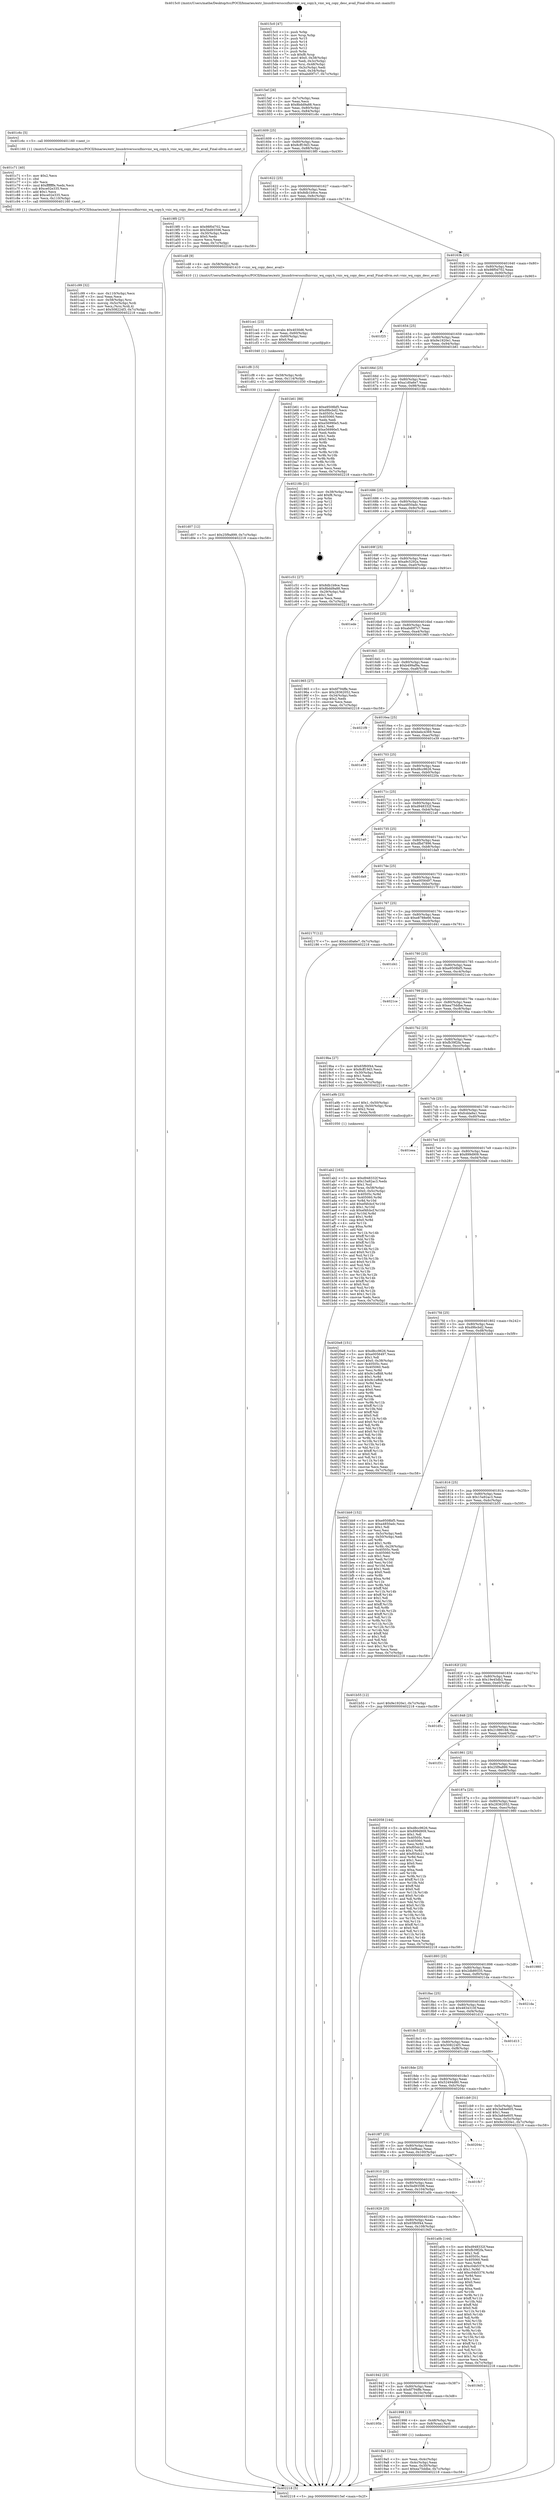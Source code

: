 digraph "0x4015c0" {
  label = "0x4015c0 (/mnt/c/Users/mathe/Desktop/tcc/POCII/binaries/extr_linuxdriversscsifnicvnic_wq_copy.h_vnic_wq_copy_desc_avail_Final-ollvm.out::main(0))"
  labelloc = "t"
  node[shape=record]

  Entry [label="",width=0.3,height=0.3,shape=circle,fillcolor=black,style=filled]
  "0x4015ef" [label="{
     0x4015ef [26]\l
     | [instrs]\l
     &nbsp;&nbsp;0x4015ef \<+3\>: mov -0x7c(%rbp),%eax\l
     &nbsp;&nbsp;0x4015f2 \<+2\>: mov %eax,%ecx\l
     &nbsp;&nbsp;0x4015f4 \<+6\>: sub $0x8bdd9a88,%ecx\l
     &nbsp;&nbsp;0x4015fa \<+3\>: mov %eax,-0x80(%rbp)\l
     &nbsp;&nbsp;0x4015fd \<+6\>: mov %ecx,-0x84(%rbp)\l
     &nbsp;&nbsp;0x401603 \<+6\>: je 0000000000401c6c \<main+0x6ac\>\l
  }"]
  "0x401c6c" [label="{
     0x401c6c [5]\l
     | [instrs]\l
     &nbsp;&nbsp;0x401c6c \<+5\>: call 0000000000401160 \<next_i\>\l
     | [calls]\l
     &nbsp;&nbsp;0x401160 \{1\} (/mnt/c/Users/mathe/Desktop/tcc/POCII/binaries/extr_linuxdriversscsifnicvnic_wq_copy.h_vnic_wq_copy_desc_avail_Final-ollvm.out::next_i)\l
  }"]
  "0x401609" [label="{
     0x401609 [25]\l
     | [instrs]\l
     &nbsp;&nbsp;0x401609 \<+5\>: jmp 000000000040160e \<main+0x4e\>\l
     &nbsp;&nbsp;0x40160e \<+3\>: mov -0x80(%rbp),%eax\l
     &nbsp;&nbsp;0x401611 \<+5\>: sub $0x8cff19d3,%eax\l
     &nbsp;&nbsp;0x401616 \<+6\>: mov %eax,-0x88(%rbp)\l
     &nbsp;&nbsp;0x40161c \<+6\>: je 00000000004019f0 \<main+0x430\>\l
  }"]
  Exit [label="",width=0.3,height=0.3,shape=circle,fillcolor=black,style=filled,peripheries=2]
  "0x4019f0" [label="{
     0x4019f0 [27]\l
     | [instrs]\l
     &nbsp;&nbsp;0x4019f0 \<+5\>: mov $0x98f0d702,%eax\l
     &nbsp;&nbsp;0x4019f5 \<+5\>: mov $0x5bd93596,%ecx\l
     &nbsp;&nbsp;0x4019fa \<+3\>: mov -0x30(%rbp),%edx\l
     &nbsp;&nbsp;0x4019fd \<+3\>: cmp $0x0,%edx\l
     &nbsp;&nbsp;0x401a00 \<+3\>: cmove %ecx,%eax\l
     &nbsp;&nbsp;0x401a03 \<+3\>: mov %eax,-0x7c(%rbp)\l
     &nbsp;&nbsp;0x401a06 \<+5\>: jmp 0000000000402218 \<main+0xc58\>\l
  }"]
  "0x401622" [label="{
     0x401622 [25]\l
     | [instrs]\l
     &nbsp;&nbsp;0x401622 \<+5\>: jmp 0000000000401627 \<main+0x67\>\l
     &nbsp;&nbsp;0x401627 \<+3\>: mov -0x80(%rbp),%eax\l
     &nbsp;&nbsp;0x40162a \<+5\>: sub $0x8db1b9ce,%eax\l
     &nbsp;&nbsp;0x40162f \<+6\>: mov %eax,-0x8c(%rbp)\l
     &nbsp;&nbsp;0x401635 \<+6\>: je 0000000000401cd8 \<main+0x718\>\l
  }"]
  "0x401d07" [label="{
     0x401d07 [12]\l
     | [instrs]\l
     &nbsp;&nbsp;0x401d07 \<+7\>: movl $0x25f9a899,-0x7c(%rbp)\l
     &nbsp;&nbsp;0x401d0e \<+5\>: jmp 0000000000402218 \<main+0xc58\>\l
  }"]
  "0x401cd8" [label="{
     0x401cd8 [9]\l
     | [instrs]\l
     &nbsp;&nbsp;0x401cd8 \<+4\>: mov -0x58(%rbp),%rdi\l
     &nbsp;&nbsp;0x401cdc \<+5\>: call 0000000000401410 \<vnic_wq_copy_desc_avail\>\l
     | [calls]\l
     &nbsp;&nbsp;0x401410 \{1\} (/mnt/c/Users/mathe/Desktop/tcc/POCII/binaries/extr_linuxdriversscsifnicvnic_wq_copy.h_vnic_wq_copy_desc_avail_Final-ollvm.out::vnic_wq_copy_desc_avail)\l
  }"]
  "0x40163b" [label="{
     0x40163b [25]\l
     | [instrs]\l
     &nbsp;&nbsp;0x40163b \<+5\>: jmp 0000000000401640 \<main+0x80\>\l
     &nbsp;&nbsp;0x401640 \<+3\>: mov -0x80(%rbp),%eax\l
     &nbsp;&nbsp;0x401643 \<+5\>: sub $0x98f0d702,%eax\l
     &nbsp;&nbsp;0x401648 \<+6\>: mov %eax,-0x90(%rbp)\l
     &nbsp;&nbsp;0x40164e \<+6\>: je 0000000000401f25 \<main+0x965\>\l
  }"]
  "0x401cf8" [label="{
     0x401cf8 [15]\l
     | [instrs]\l
     &nbsp;&nbsp;0x401cf8 \<+4\>: mov -0x58(%rbp),%rdi\l
     &nbsp;&nbsp;0x401cfc \<+6\>: mov %eax,-0x114(%rbp)\l
     &nbsp;&nbsp;0x401d02 \<+5\>: call 0000000000401030 \<free@plt\>\l
     | [calls]\l
     &nbsp;&nbsp;0x401030 \{1\} (unknown)\l
  }"]
  "0x401f25" [label="{
     0x401f25\l
  }", style=dashed]
  "0x401654" [label="{
     0x401654 [25]\l
     | [instrs]\l
     &nbsp;&nbsp;0x401654 \<+5\>: jmp 0000000000401659 \<main+0x99\>\l
     &nbsp;&nbsp;0x401659 \<+3\>: mov -0x80(%rbp),%eax\l
     &nbsp;&nbsp;0x40165c \<+5\>: sub $0x9e1920e1,%eax\l
     &nbsp;&nbsp;0x401661 \<+6\>: mov %eax,-0x94(%rbp)\l
     &nbsp;&nbsp;0x401667 \<+6\>: je 0000000000401b61 \<main+0x5a1\>\l
  }"]
  "0x401ce1" [label="{
     0x401ce1 [23]\l
     | [instrs]\l
     &nbsp;&nbsp;0x401ce1 \<+10\>: movabs $0x4030d6,%rdi\l
     &nbsp;&nbsp;0x401ceb \<+3\>: mov %eax,-0x60(%rbp)\l
     &nbsp;&nbsp;0x401cee \<+3\>: mov -0x60(%rbp),%esi\l
     &nbsp;&nbsp;0x401cf1 \<+2\>: mov $0x0,%al\l
     &nbsp;&nbsp;0x401cf3 \<+5\>: call 0000000000401040 \<printf@plt\>\l
     | [calls]\l
     &nbsp;&nbsp;0x401040 \{1\} (unknown)\l
  }"]
  "0x401b61" [label="{
     0x401b61 [88]\l
     | [instrs]\l
     &nbsp;&nbsp;0x401b61 \<+5\>: mov $0xe9508bf5,%eax\l
     &nbsp;&nbsp;0x401b66 \<+5\>: mov $0xd9bcbd2,%ecx\l
     &nbsp;&nbsp;0x401b6b \<+7\>: mov 0x40505c,%edx\l
     &nbsp;&nbsp;0x401b72 \<+7\>: mov 0x405060,%esi\l
     &nbsp;&nbsp;0x401b79 \<+2\>: mov %edx,%edi\l
     &nbsp;&nbsp;0x401b7b \<+6\>: sub $0xe56990e5,%edi\l
     &nbsp;&nbsp;0x401b81 \<+3\>: sub $0x1,%edi\l
     &nbsp;&nbsp;0x401b84 \<+6\>: add $0xe56990e5,%edi\l
     &nbsp;&nbsp;0x401b8a \<+3\>: imul %edi,%edx\l
     &nbsp;&nbsp;0x401b8d \<+3\>: and $0x1,%edx\l
     &nbsp;&nbsp;0x401b90 \<+3\>: cmp $0x0,%edx\l
     &nbsp;&nbsp;0x401b93 \<+4\>: sete %r8b\l
     &nbsp;&nbsp;0x401b97 \<+3\>: cmp $0xa,%esi\l
     &nbsp;&nbsp;0x401b9a \<+4\>: setl %r9b\l
     &nbsp;&nbsp;0x401b9e \<+3\>: mov %r8b,%r10b\l
     &nbsp;&nbsp;0x401ba1 \<+3\>: and %r9b,%r10b\l
     &nbsp;&nbsp;0x401ba4 \<+3\>: xor %r9b,%r8b\l
     &nbsp;&nbsp;0x401ba7 \<+3\>: or %r8b,%r10b\l
     &nbsp;&nbsp;0x401baa \<+4\>: test $0x1,%r10b\l
     &nbsp;&nbsp;0x401bae \<+3\>: cmovne %ecx,%eax\l
     &nbsp;&nbsp;0x401bb1 \<+3\>: mov %eax,-0x7c(%rbp)\l
     &nbsp;&nbsp;0x401bb4 \<+5\>: jmp 0000000000402218 \<main+0xc58\>\l
  }"]
  "0x40166d" [label="{
     0x40166d [25]\l
     | [instrs]\l
     &nbsp;&nbsp;0x40166d \<+5\>: jmp 0000000000401672 \<main+0xb2\>\l
     &nbsp;&nbsp;0x401672 \<+3\>: mov -0x80(%rbp),%eax\l
     &nbsp;&nbsp;0x401675 \<+5\>: sub $0xa1d0a6e7,%eax\l
     &nbsp;&nbsp;0x40167a \<+6\>: mov %eax,-0x98(%rbp)\l
     &nbsp;&nbsp;0x401680 \<+6\>: je 000000000040218b \<main+0xbcb\>\l
  }"]
  "0x401c99" [label="{
     0x401c99 [32]\l
     | [instrs]\l
     &nbsp;&nbsp;0x401c99 \<+6\>: mov -0x110(%rbp),%ecx\l
     &nbsp;&nbsp;0x401c9f \<+3\>: imul %eax,%ecx\l
     &nbsp;&nbsp;0x401ca2 \<+4\>: mov -0x58(%rbp),%rsi\l
     &nbsp;&nbsp;0x401ca6 \<+4\>: movslq -0x5c(%rbp),%rdi\l
     &nbsp;&nbsp;0x401caa \<+3\>: mov %ecx,(%rsi,%rdi,4)\l
     &nbsp;&nbsp;0x401cad \<+7\>: movl $0x508224f3,-0x7c(%rbp)\l
     &nbsp;&nbsp;0x401cb4 \<+5\>: jmp 0000000000402218 \<main+0xc58\>\l
  }"]
  "0x40218b" [label="{
     0x40218b [21]\l
     | [instrs]\l
     &nbsp;&nbsp;0x40218b \<+3\>: mov -0x38(%rbp),%eax\l
     &nbsp;&nbsp;0x40218e \<+7\>: add $0xf8,%rsp\l
     &nbsp;&nbsp;0x402195 \<+1\>: pop %rbx\l
     &nbsp;&nbsp;0x402196 \<+2\>: pop %r12\l
     &nbsp;&nbsp;0x402198 \<+2\>: pop %r13\l
     &nbsp;&nbsp;0x40219a \<+2\>: pop %r14\l
     &nbsp;&nbsp;0x40219c \<+2\>: pop %r15\l
     &nbsp;&nbsp;0x40219e \<+1\>: pop %rbp\l
     &nbsp;&nbsp;0x40219f \<+1\>: ret\l
  }"]
  "0x401686" [label="{
     0x401686 [25]\l
     | [instrs]\l
     &nbsp;&nbsp;0x401686 \<+5\>: jmp 000000000040168b \<main+0xcb\>\l
     &nbsp;&nbsp;0x40168b \<+3\>: mov -0x80(%rbp),%eax\l
     &nbsp;&nbsp;0x40168e \<+5\>: sub $0xa4850adc,%eax\l
     &nbsp;&nbsp;0x401693 \<+6\>: mov %eax,-0x9c(%rbp)\l
     &nbsp;&nbsp;0x401699 \<+6\>: je 0000000000401c51 \<main+0x691\>\l
  }"]
  "0x401c71" [label="{
     0x401c71 [40]\l
     | [instrs]\l
     &nbsp;&nbsp;0x401c71 \<+5\>: mov $0x2,%ecx\l
     &nbsp;&nbsp;0x401c76 \<+1\>: cltd\l
     &nbsp;&nbsp;0x401c77 \<+2\>: idiv %ecx\l
     &nbsp;&nbsp;0x401c79 \<+6\>: imul $0xfffffffe,%edx,%ecx\l
     &nbsp;&nbsp;0x401c7f \<+6\>: sub $0xce02e335,%ecx\l
     &nbsp;&nbsp;0x401c85 \<+3\>: add $0x1,%ecx\l
     &nbsp;&nbsp;0x401c88 \<+6\>: add $0xce02e335,%ecx\l
     &nbsp;&nbsp;0x401c8e \<+6\>: mov %ecx,-0x110(%rbp)\l
     &nbsp;&nbsp;0x401c94 \<+5\>: call 0000000000401160 \<next_i\>\l
     | [calls]\l
     &nbsp;&nbsp;0x401160 \{1\} (/mnt/c/Users/mathe/Desktop/tcc/POCII/binaries/extr_linuxdriversscsifnicvnic_wq_copy.h_vnic_wq_copy_desc_avail_Final-ollvm.out::next_i)\l
  }"]
  "0x401c51" [label="{
     0x401c51 [27]\l
     | [instrs]\l
     &nbsp;&nbsp;0x401c51 \<+5\>: mov $0x8db1b9ce,%eax\l
     &nbsp;&nbsp;0x401c56 \<+5\>: mov $0x8bdd9a88,%ecx\l
     &nbsp;&nbsp;0x401c5b \<+3\>: mov -0x29(%rbp),%dl\l
     &nbsp;&nbsp;0x401c5e \<+3\>: test $0x1,%dl\l
     &nbsp;&nbsp;0x401c61 \<+3\>: cmovne %ecx,%eax\l
     &nbsp;&nbsp;0x401c64 \<+3\>: mov %eax,-0x7c(%rbp)\l
     &nbsp;&nbsp;0x401c67 \<+5\>: jmp 0000000000402218 \<main+0xc58\>\l
  }"]
  "0x40169f" [label="{
     0x40169f [25]\l
     | [instrs]\l
     &nbsp;&nbsp;0x40169f \<+5\>: jmp 00000000004016a4 \<main+0xe4\>\l
     &nbsp;&nbsp;0x4016a4 \<+3\>: mov -0x80(%rbp),%eax\l
     &nbsp;&nbsp;0x4016a7 \<+5\>: sub $0xa9c5292a,%eax\l
     &nbsp;&nbsp;0x4016ac \<+6\>: mov %eax,-0xa0(%rbp)\l
     &nbsp;&nbsp;0x4016b2 \<+6\>: je 0000000000401ede \<main+0x91e\>\l
  }"]
  "0x401ab2" [label="{
     0x401ab2 [163]\l
     | [instrs]\l
     &nbsp;&nbsp;0x401ab2 \<+5\>: mov $0xd948332f,%ecx\l
     &nbsp;&nbsp;0x401ab7 \<+5\>: mov $0x15a92ac3,%edx\l
     &nbsp;&nbsp;0x401abc \<+3\>: mov $0x1,%sil\l
     &nbsp;&nbsp;0x401abf \<+4\>: mov %rax,-0x58(%rbp)\l
     &nbsp;&nbsp;0x401ac3 \<+7\>: movl $0x0,-0x5c(%rbp)\l
     &nbsp;&nbsp;0x401aca \<+8\>: mov 0x40505c,%r8d\l
     &nbsp;&nbsp;0x401ad2 \<+8\>: mov 0x405060,%r9d\l
     &nbsp;&nbsp;0x401ada \<+3\>: mov %r8d,%r10d\l
     &nbsp;&nbsp;0x401add \<+7\>: add $0xef4fcbcf,%r10d\l
     &nbsp;&nbsp;0x401ae4 \<+4\>: sub $0x1,%r10d\l
     &nbsp;&nbsp;0x401ae8 \<+7\>: sub $0xef4fcbcf,%r10d\l
     &nbsp;&nbsp;0x401aef \<+4\>: imul %r10d,%r8d\l
     &nbsp;&nbsp;0x401af3 \<+4\>: and $0x1,%r8d\l
     &nbsp;&nbsp;0x401af7 \<+4\>: cmp $0x0,%r8d\l
     &nbsp;&nbsp;0x401afb \<+4\>: sete %r11b\l
     &nbsp;&nbsp;0x401aff \<+4\>: cmp $0xa,%r9d\l
     &nbsp;&nbsp;0x401b03 \<+3\>: setl %bl\l
     &nbsp;&nbsp;0x401b06 \<+3\>: mov %r11b,%r14b\l
     &nbsp;&nbsp;0x401b09 \<+4\>: xor $0xff,%r14b\l
     &nbsp;&nbsp;0x401b0d \<+3\>: mov %bl,%r15b\l
     &nbsp;&nbsp;0x401b10 \<+4\>: xor $0xff,%r15b\l
     &nbsp;&nbsp;0x401b14 \<+4\>: xor $0x0,%sil\l
     &nbsp;&nbsp;0x401b18 \<+3\>: mov %r14b,%r12b\l
     &nbsp;&nbsp;0x401b1b \<+4\>: and $0x0,%r12b\l
     &nbsp;&nbsp;0x401b1f \<+3\>: and %sil,%r11b\l
     &nbsp;&nbsp;0x401b22 \<+3\>: mov %r15b,%r13b\l
     &nbsp;&nbsp;0x401b25 \<+4\>: and $0x0,%r13b\l
     &nbsp;&nbsp;0x401b29 \<+3\>: and %sil,%bl\l
     &nbsp;&nbsp;0x401b2c \<+3\>: or %r11b,%r12b\l
     &nbsp;&nbsp;0x401b2f \<+3\>: or %bl,%r13b\l
     &nbsp;&nbsp;0x401b32 \<+3\>: xor %r13b,%r12b\l
     &nbsp;&nbsp;0x401b35 \<+3\>: or %r15b,%r14b\l
     &nbsp;&nbsp;0x401b38 \<+4\>: xor $0xff,%r14b\l
     &nbsp;&nbsp;0x401b3c \<+4\>: or $0x0,%sil\l
     &nbsp;&nbsp;0x401b40 \<+3\>: and %sil,%r14b\l
     &nbsp;&nbsp;0x401b43 \<+3\>: or %r14b,%r12b\l
     &nbsp;&nbsp;0x401b46 \<+4\>: test $0x1,%r12b\l
     &nbsp;&nbsp;0x401b4a \<+3\>: cmovne %edx,%ecx\l
     &nbsp;&nbsp;0x401b4d \<+3\>: mov %ecx,-0x7c(%rbp)\l
     &nbsp;&nbsp;0x401b50 \<+5\>: jmp 0000000000402218 \<main+0xc58\>\l
  }"]
  "0x401ede" [label="{
     0x401ede\l
  }", style=dashed]
  "0x4016b8" [label="{
     0x4016b8 [25]\l
     | [instrs]\l
     &nbsp;&nbsp;0x4016b8 \<+5\>: jmp 00000000004016bd \<main+0xfd\>\l
     &nbsp;&nbsp;0x4016bd \<+3\>: mov -0x80(%rbp),%eax\l
     &nbsp;&nbsp;0x4016c0 \<+5\>: sub $0xabd0f7c7,%eax\l
     &nbsp;&nbsp;0x4016c5 \<+6\>: mov %eax,-0xa4(%rbp)\l
     &nbsp;&nbsp;0x4016cb \<+6\>: je 0000000000401965 \<main+0x3a5\>\l
  }"]
  "0x4019a5" [label="{
     0x4019a5 [21]\l
     | [instrs]\l
     &nbsp;&nbsp;0x4019a5 \<+3\>: mov %eax,-0x4c(%rbp)\l
     &nbsp;&nbsp;0x4019a8 \<+3\>: mov -0x4c(%rbp),%eax\l
     &nbsp;&nbsp;0x4019ab \<+3\>: mov %eax,-0x30(%rbp)\l
     &nbsp;&nbsp;0x4019ae \<+7\>: movl $0xea75ddbe,-0x7c(%rbp)\l
     &nbsp;&nbsp;0x4019b5 \<+5\>: jmp 0000000000402218 \<main+0xc58\>\l
  }"]
  "0x401965" [label="{
     0x401965 [27]\l
     | [instrs]\l
     &nbsp;&nbsp;0x401965 \<+5\>: mov $0x6f794ffe,%eax\l
     &nbsp;&nbsp;0x40196a \<+5\>: mov $0x28362052,%ecx\l
     &nbsp;&nbsp;0x40196f \<+3\>: mov -0x34(%rbp),%edx\l
     &nbsp;&nbsp;0x401972 \<+3\>: cmp $0x2,%edx\l
     &nbsp;&nbsp;0x401975 \<+3\>: cmovne %ecx,%eax\l
     &nbsp;&nbsp;0x401978 \<+3\>: mov %eax,-0x7c(%rbp)\l
     &nbsp;&nbsp;0x40197b \<+5\>: jmp 0000000000402218 \<main+0xc58\>\l
  }"]
  "0x4016d1" [label="{
     0x4016d1 [25]\l
     | [instrs]\l
     &nbsp;&nbsp;0x4016d1 \<+5\>: jmp 00000000004016d6 \<main+0x116\>\l
     &nbsp;&nbsp;0x4016d6 \<+3\>: mov -0x80(%rbp),%eax\l
     &nbsp;&nbsp;0x4016d9 \<+5\>: sub $0xb499af9a,%eax\l
     &nbsp;&nbsp;0x4016de \<+6\>: mov %eax,-0xa8(%rbp)\l
     &nbsp;&nbsp;0x4016e4 \<+6\>: je 00000000004021f9 \<main+0xc39\>\l
  }"]
  "0x402218" [label="{
     0x402218 [5]\l
     | [instrs]\l
     &nbsp;&nbsp;0x402218 \<+5\>: jmp 00000000004015ef \<main+0x2f\>\l
  }"]
  "0x4015c0" [label="{
     0x4015c0 [47]\l
     | [instrs]\l
     &nbsp;&nbsp;0x4015c0 \<+1\>: push %rbp\l
     &nbsp;&nbsp;0x4015c1 \<+3\>: mov %rsp,%rbp\l
     &nbsp;&nbsp;0x4015c4 \<+2\>: push %r15\l
     &nbsp;&nbsp;0x4015c6 \<+2\>: push %r14\l
     &nbsp;&nbsp;0x4015c8 \<+2\>: push %r13\l
     &nbsp;&nbsp;0x4015ca \<+2\>: push %r12\l
     &nbsp;&nbsp;0x4015cc \<+1\>: push %rbx\l
     &nbsp;&nbsp;0x4015cd \<+7\>: sub $0xf8,%rsp\l
     &nbsp;&nbsp;0x4015d4 \<+7\>: movl $0x0,-0x38(%rbp)\l
     &nbsp;&nbsp;0x4015db \<+3\>: mov %edi,-0x3c(%rbp)\l
     &nbsp;&nbsp;0x4015de \<+4\>: mov %rsi,-0x48(%rbp)\l
     &nbsp;&nbsp;0x4015e2 \<+3\>: mov -0x3c(%rbp),%edi\l
     &nbsp;&nbsp;0x4015e5 \<+3\>: mov %edi,-0x34(%rbp)\l
     &nbsp;&nbsp;0x4015e8 \<+7\>: movl $0xabd0f7c7,-0x7c(%rbp)\l
  }"]
  "0x40195b" [label="{
     0x40195b\l
  }", style=dashed]
  "0x4021f9" [label="{
     0x4021f9\l
  }", style=dashed]
  "0x4016ea" [label="{
     0x4016ea [25]\l
     | [instrs]\l
     &nbsp;&nbsp;0x4016ea \<+5\>: jmp 00000000004016ef \<main+0x12f\>\l
     &nbsp;&nbsp;0x4016ef \<+3\>: mov -0x80(%rbp),%eax\l
     &nbsp;&nbsp;0x4016f2 \<+5\>: sub $0xbebc4369,%eax\l
     &nbsp;&nbsp;0x4016f7 \<+6\>: mov %eax,-0xac(%rbp)\l
     &nbsp;&nbsp;0x4016fd \<+6\>: je 0000000000401e39 \<main+0x879\>\l
  }"]
  "0x401998" [label="{
     0x401998 [13]\l
     | [instrs]\l
     &nbsp;&nbsp;0x401998 \<+4\>: mov -0x48(%rbp),%rax\l
     &nbsp;&nbsp;0x40199c \<+4\>: mov 0x8(%rax),%rdi\l
     &nbsp;&nbsp;0x4019a0 \<+5\>: call 0000000000401060 \<atoi@plt\>\l
     | [calls]\l
     &nbsp;&nbsp;0x401060 \{1\} (unknown)\l
  }"]
  "0x401e39" [label="{
     0x401e39\l
  }", style=dashed]
  "0x401703" [label="{
     0x401703 [25]\l
     | [instrs]\l
     &nbsp;&nbsp;0x401703 \<+5\>: jmp 0000000000401708 \<main+0x148\>\l
     &nbsp;&nbsp;0x401708 \<+3\>: mov -0x80(%rbp),%eax\l
     &nbsp;&nbsp;0x40170b \<+5\>: sub $0xd8cc9626,%eax\l
     &nbsp;&nbsp;0x401710 \<+6\>: mov %eax,-0xb0(%rbp)\l
     &nbsp;&nbsp;0x401716 \<+6\>: je 000000000040220a \<main+0xc4a\>\l
  }"]
  "0x401942" [label="{
     0x401942 [25]\l
     | [instrs]\l
     &nbsp;&nbsp;0x401942 \<+5\>: jmp 0000000000401947 \<main+0x387\>\l
     &nbsp;&nbsp;0x401947 \<+3\>: mov -0x80(%rbp),%eax\l
     &nbsp;&nbsp;0x40194a \<+5\>: sub $0x6f794ffe,%eax\l
     &nbsp;&nbsp;0x40194f \<+6\>: mov %eax,-0x10c(%rbp)\l
     &nbsp;&nbsp;0x401955 \<+6\>: je 0000000000401998 \<main+0x3d8\>\l
  }"]
  "0x40220a" [label="{
     0x40220a\l
  }", style=dashed]
  "0x40171c" [label="{
     0x40171c [25]\l
     | [instrs]\l
     &nbsp;&nbsp;0x40171c \<+5\>: jmp 0000000000401721 \<main+0x161\>\l
     &nbsp;&nbsp;0x401721 \<+3\>: mov -0x80(%rbp),%eax\l
     &nbsp;&nbsp;0x401724 \<+5\>: sub $0xd948332f,%eax\l
     &nbsp;&nbsp;0x401729 \<+6\>: mov %eax,-0xb4(%rbp)\l
     &nbsp;&nbsp;0x40172f \<+6\>: je 00000000004021a0 \<main+0xbe0\>\l
  }"]
  "0x4019d5" [label="{
     0x4019d5\l
  }", style=dashed]
  "0x4021a0" [label="{
     0x4021a0\l
  }", style=dashed]
  "0x401735" [label="{
     0x401735 [25]\l
     | [instrs]\l
     &nbsp;&nbsp;0x401735 \<+5\>: jmp 000000000040173a \<main+0x17a\>\l
     &nbsp;&nbsp;0x40173a \<+3\>: mov -0x80(%rbp),%eax\l
     &nbsp;&nbsp;0x40173d \<+5\>: sub $0xdfbd7896,%eax\l
     &nbsp;&nbsp;0x401742 \<+6\>: mov %eax,-0xb8(%rbp)\l
     &nbsp;&nbsp;0x401748 \<+6\>: je 0000000000401da9 \<main+0x7e9\>\l
  }"]
  "0x401929" [label="{
     0x401929 [25]\l
     | [instrs]\l
     &nbsp;&nbsp;0x401929 \<+5\>: jmp 000000000040192e \<main+0x36e\>\l
     &nbsp;&nbsp;0x40192e \<+3\>: mov -0x80(%rbp),%eax\l
     &nbsp;&nbsp;0x401931 \<+5\>: sub $0x65f60f44,%eax\l
     &nbsp;&nbsp;0x401936 \<+6\>: mov %eax,-0x108(%rbp)\l
     &nbsp;&nbsp;0x40193c \<+6\>: je 00000000004019d5 \<main+0x415\>\l
  }"]
  "0x401da9" [label="{
     0x401da9\l
  }", style=dashed]
  "0x40174e" [label="{
     0x40174e [25]\l
     | [instrs]\l
     &nbsp;&nbsp;0x40174e \<+5\>: jmp 0000000000401753 \<main+0x193\>\l
     &nbsp;&nbsp;0x401753 \<+3\>: mov -0x80(%rbp),%eax\l
     &nbsp;&nbsp;0x401756 \<+5\>: sub $0xe0056497,%eax\l
     &nbsp;&nbsp;0x40175b \<+6\>: mov %eax,-0xbc(%rbp)\l
     &nbsp;&nbsp;0x401761 \<+6\>: je 000000000040217f \<main+0xbbf\>\l
  }"]
  "0x401a0b" [label="{
     0x401a0b [144]\l
     | [instrs]\l
     &nbsp;&nbsp;0x401a0b \<+5\>: mov $0xd948332f,%eax\l
     &nbsp;&nbsp;0x401a10 \<+5\>: mov $0xfb39f2fa,%ecx\l
     &nbsp;&nbsp;0x401a15 \<+2\>: mov $0x1,%dl\l
     &nbsp;&nbsp;0x401a17 \<+7\>: mov 0x40505c,%esi\l
     &nbsp;&nbsp;0x401a1e \<+7\>: mov 0x405060,%edi\l
     &nbsp;&nbsp;0x401a25 \<+3\>: mov %esi,%r8d\l
     &nbsp;&nbsp;0x401a28 \<+7\>: sub $0xc04b5376,%r8d\l
     &nbsp;&nbsp;0x401a2f \<+4\>: sub $0x1,%r8d\l
     &nbsp;&nbsp;0x401a33 \<+7\>: add $0xc04b5376,%r8d\l
     &nbsp;&nbsp;0x401a3a \<+4\>: imul %r8d,%esi\l
     &nbsp;&nbsp;0x401a3e \<+3\>: and $0x1,%esi\l
     &nbsp;&nbsp;0x401a41 \<+3\>: cmp $0x0,%esi\l
     &nbsp;&nbsp;0x401a44 \<+4\>: sete %r9b\l
     &nbsp;&nbsp;0x401a48 \<+3\>: cmp $0xa,%edi\l
     &nbsp;&nbsp;0x401a4b \<+4\>: setl %r10b\l
     &nbsp;&nbsp;0x401a4f \<+3\>: mov %r9b,%r11b\l
     &nbsp;&nbsp;0x401a52 \<+4\>: xor $0xff,%r11b\l
     &nbsp;&nbsp;0x401a56 \<+3\>: mov %r10b,%bl\l
     &nbsp;&nbsp;0x401a59 \<+3\>: xor $0xff,%bl\l
     &nbsp;&nbsp;0x401a5c \<+3\>: xor $0x0,%dl\l
     &nbsp;&nbsp;0x401a5f \<+3\>: mov %r11b,%r14b\l
     &nbsp;&nbsp;0x401a62 \<+4\>: and $0x0,%r14b\l
     &nbsp;&nbsp;0x401a66 \<+3\>: and %dl,%r9b\l
     &nbsp;&nbsp;0x401a69 \<+3\>: mov %bl,%r15b\l
     &nbsp;&nbsp;0x401a6c \<+4\>: and $0x0,%r15b\l
     &nbsp;&nbsp;0x401a70 \<+3\>: and %dl,%r10b\l
     &nbsp;&nbsp;0x401a73 \<+3\>: or %r9b,%r14b\l
     &nbsp;&nbsp;0x401a76 \<+3\>: or %r10b,%r15b\l
     &nbsp;&nbsp;0x401a79 \<+3\>: xor %r15b,%r14b\l
     &nbsp;&nbsp;0x401a7c \<+3\>: or %bl,%r11b\l
     &nbsp;&nbsp;0x401a7f \<+4\>: xor $0xff,%r11b\l
     &nbsp;&nbsp;0x401a83 \<+3\>: or $0x0,%dl\l
     &nbsp;&nbsp;0x401a86 \<+3\>: and %dl,%r11b\l
     &nbsp;&nbsp;0x401a89 \<+3\>: or %r11b,%r14b\l
     &nbsp;&nbsp;0x401a8c \<+4\>: test $0x1,%r14b\l
     &nbsp;&nbsp;0x401a90 \<+3\>: cmovne %ecx,%eax\l
     &nbsp;&nbsp;0x401a93 \<+3\>: mov %eax,-0x7c(%rbp)\l
     &nbsp;&nbsp;0x401a96 \<+5\>: jmp 0000000000402218 \<main+0xc58\>\l
  }"]
  "0x40217f" [label="{
     0x40217f [12]\l
     | [instrs]\l
     &nbsp;&nbsp;0x40217f \<+7\>: movl $0xa1d0a6e7,-0x7c(%rbp)\l
     &nbsp;&nbsp;0x402186 \<+5\>: jmp 0000000000402218 \<main+0xc58\>\l
  }"]
  "0x401767" [label="{
     0x401767 [25]\l
     | [instrs]\l
     &nbsp;&nbsp;0x401767 \<+5\>: jmp 000000000040176c \<main+0x1ac\>\l
     &nbsp;&nbsp;0x40176c \<+3\>: mov -0x80(%rbp),%eax\l
     &nbsp;&nbsp;0x40176f \<+5\>: sub $0xe8788e66,%eax\l
     &nbsp;&nbsp;0x401774 \<+6\>: mov %eax,-0xc0(%rbp)\l
     &nbsp;&nbsp;0x40177a \<+6\>: je 0000000000401d41 \<main+0x781\>\l
  }"]
  "0x401910" [label="{
     0x401910 [25]\l
     | [instrs]\l
     &nbsp;&nbsp;0x401910 \<+5\>: jmp 0000000000401915 \<main+0x355\>\l
     &nbsp;&nbsp;0x401915 \<+3\>: mov -0x80(%rbp),%eax\l
     &nbsp;&nbsp;0x401918 \<+5\>: sub $0x5bd93596,%eax\l
     &nbsp;&nbsp;0x40191d \<+6\>: mov %eax,-0x104(%rbp)\l
     &nbsp;&nbsp;0x401923 \<+6\>: je 0000000000401a0b \<main+0x44b\>\l
  }"]
  "0x401d41" [label="{
     0x401d41\l
  }", style=dashed]
  "0x401780" [label="{
     0x401780 [25]\l
     | [instrs]\l
     &nbsp;&nbsp;0x401780 \<+5\>: jmp 0000000000401785 \<main+0x1c5\>\l
     &nbsp;&nbsp;0x401785 \<+3\>: mov -0x80(%rbp),%eax\l
     &nbsp;&nbsp;0x401788 \<+5\>: sub $0xe9508bf5,%eax\l
     &nbsp;&nbsp;0x40178d \<+6\>: mov %eax,-0xc4(%rbp)\l
     &nbsp;&nbsp;0x401793 \<+6\>: je 00000000004021ce \<main+0xc0e\>\l
  }"]
  "0x401fb7" [label="{
     0x401fb7\l
  }", style=dashed]
  "0x4021ce" [label="{
     0x4021ce\l
  }", style=dashed]
  "0x401799" [label="{
     0x401799 [25]\l
     | [instrs]\l
     &nbsp;&nbsp;0x401799 \<+5\>: jmp 000000000040179e \<main+0x1de\>\l
     &nbsp;&nbsp;0x40179e \<+3\>: mov -0x80(%rbp),%eax\l
     &nbsp;&nbsp;0x4017a1 \<+5\>: sub $0xea75ddbe,%eax\l
     &nbsp;&nbsp;0x4017a6 \<+6\>: mov %eax,-0xc8(%rbp)\l
     &nbsp;&nbsp;0x4017ac \<+6\>: je 00000000004019ba \<main+0x3fa\>\l
  }"]
  "0x4018f7" [label="{
     0x4018f7 [25]\l
     | [instrs]\l
     &nbsp;&nbsp;0x4018f7 \<+5\>: jmp 00000000004018fc \<main+0x33c\>\l
     &nbsp;&nbsp;0x4018fc \<+3\>: mov -0x80(%rbp),%eax\l
     &nbsp;&nbsp;0x4018ff \<+5\>: sub $0x53ef8aac,%eax\l
     &nbsp;&nbsp;0x401904 \<+6\>: mov %eax,-0x100(%rbp)\l
     &nbsp;&nbsp;0x40190a \<+6\>: je 0000000000401fb7 \<main+0x9f7\>\l
  }"]
  "0x4019ba" [label="{
     0x4019ba [27]\l
     | [instrs]\l
     &nbsp;&nbsp;0x4019ba \<+5\>: mov $0x65f60f44,%eax\l
     &nbsp;&nbsp;0x4019bf \<+5\>: mov $0x8cff19d3,%ecx\l
     &nbsp;&nbsp;0x4019c4 \<+3\>: mov -0x30(%rbp),%edx\l
     &nbsp;&nbsp;0x4019c7 \<+3\>: cmp $0x1,%edx\l
     &nbsp;&nbsp;0x4019ca \<+3\>: cmovl %ecx,%eax\l
     &nbsp;&nbsp;0x4019cd \<+3\>: mov %eax,-0x7c(%rbp)\l
     &nbsp;&nbsp;0x4019d0 \<+5\>: jmp 0000000000402218 \<main+0xc58\>\l
  }"]
  "0x4017b2" [label="{
     0x4017b2 [25]\l
     | [instrs]\l
     &nbsp;&nbsp;0x4017b2 \<+5\>: jmp 00000000004017b7 \<main+0x1f7\>\l
     &nbsp;&nbsp;0x4017b7 \<+3\>: mov -0x80(%rbp),%eax\l
     &nbsp;&nbsp;0x4017ba \<+5\>: sub $0xfb39f2fa,%eax\l
     &nbsp;&nbsp;0x4017bf \<+6\>: mov %eax,-0xcc(%rbp)\l
     &nbsp;&nbsp;0x4017c5 \<+6\>: je 0000000000401a9b \<main+0x4db\>\l
  }"]
  "0x40204c" [label="{
     0x40204c\l
  }", style=dashed]
  "0x401a9b" [label="{
     0x401a9b [23]\l
     | [instrs]\l
     &nbsp;&nbsp;0x401a9b \<+7\>: movl $0x1,-0x50(%rbp)\l
     &nbsp;&nbsp;0x401aa2 \<+4\>: movslq -0x50(%rbp),%rax\l
     &nbsp;&nbsp;0x401aa6 \<+4\>: shl $0x2,%rax\l
     &nbsp;&nbsp;0x401aaa \<+3\>: mov %rax,%rdi\l
     &nbsp;&nbsp;0x401aad \<+5\>: call 0000000000401050 \<malloc@plt\>\l
     | [calls]\l
     &nbsp;&nbsp;0x401050 \{1\} (unknown)\l
  }"]
  "0x4017cb" [label="{
     0x4017cb [25]\l
     | [instrs]\l
     &nbsp;&nbsp;0x4017cb \<+5\>: jmp 00000000004017d0 \<main+0x210\>\l
     &nbsp;&nbsp;0x4017d0 \<+3\>: mov -0x80(%rbp),%eax\l
     &nbsp;&nbsp;0x4017d3 \<+5\>: sub $0xfcdda9a1,%eax\l
     &nbsp;&nbsp;0x4017d8 \<+6\>: mov %eax,-0xd0(%rbp)\l
     &nbsp;&nbsp;0x4017de \<+6\>: je 0000000000401eea \<main+0x92a\>\l
  }"]
  "0x4018de" [label="{
     0x4018de [25]\l
     | [instrs]\l
     &nbsp;&nbsp;0x4018de \<+5\>: jmp 00000000004018e3 \<main+0x323\>\l
     &nbsp;&nbsp;0x4018e3 \<+3\>: mov -0x80(%rbp),%eax\l
     &nbsp;&nbsp;0x4018e6 \<+5\>: sub $0x52494d80,%eax\l
     &nbsp;&nbsp;0x4018eb \<+6\>: mov %eax,-0xfc(%rbp)\l
     &nbsp;&nbsp;0x4018f1 \<+6\>: je 000000000040204c \<main+0xa8c\>\l
  }"]
  "0x401eea" [label="{
     0x401eea\l
  }", style=dashed]
  "0x4017e4" [label="{
     0x4017e4 [25]\l
     | [instrs]\l
     &nbsp;&nbsp;0x4017e4 \<+5\>: jmp 00000000004017e9 \<main+0x229\>\l
     &nbsp;&nbsp;0x4017e9 \<+3\>: mov -0x80(%rbp),%eax\l
     &nbsp;&nbsp;0x4017ec \<+5\>: sub $0x899d909,%eax\l
     &nbsp;&nbsp;0x4017f1 \<+6\>: mov %eax,-0xd4(%rbp)\l
     &nbsp;&nbsp;0x4017f7 \<+6\>: je 00000000004020e8 \<main+0xb28\>\l
  }"]
  "0x401cb9" [label="{
     0x401cb9 [31]\l
     | [instrs]\l
     &nbsp;&nbsp;0x401cb9 \<+3\>: mov -0x5c(%rbp),%eax\l
     &nbsp;&nbsp;0x401cbc \<+5\>: add $0x3a84e605,%eax\l
     &nbsp;&nbsp;0x401cc1 \<+3\>: add $0x1,%eax\l
     &nbsp;&nbsp;0x401cc4 \<+5\>: sub $0x3a84e605,%eax\l
     &nbsp;&nbsp;0x401cc9 \<+3\>: mov %eax,-0x5c(%rbp)\l
     &nbsp;&nbsp;0x401ccc \<+7\>: movl $0x9e1920e1,-0x7c(%rbp)\l
     &nbsp;&nbsp;0x401cd3 \<+5\>: jmp 0000000000402218 \<main+0xc58\>\l
  }"]
  "0x4020e8" [label="{
     0x4020e8 [151]\l
     | [instrs]\l
     &nbsp;&nbsp;0x4020e8 \<+5\>: mov $0xd8cc9626,%eax\l
     &nbsp;&nbsp;0x4020ed \<+5\>: mov $0xe0056497,%ecx\l
     &nbsp;&nbsp;0x4020f2 \<+2\>: mov $0x1,%dl\l
     &nbsp;&nbsp;0x4020f4 \<+7\>: movl $0x0,-0x38(%rbp)\l
     &nbsp;&nbsp;0x4020fb \<+7\>: mov 0x40505c,%esi\l
     &nbsp;&nbsp;0x402102 \<+7\>: mov 0x405060,%edi\l
     &nbsp;&nbsp;0x402109 \<+3\>: mov %esi,%r8d\l
     &nbsp;&nbsp;0x40210c \<+7\>: add $0x9c1effd8,%r8d\l
     &nbsp;&nbsp;0x402113 \<+4\>: sub $0x1,%r8d\l
     &nbsp;&nbsp;0x402117 \<+7\>: sub $0x9c1effd8,%r8d\l
     &nbsp;&nbsp;0x40211e \<+4\>: imul %r8d,%esi\l
     &nbsp;&nbsp;0x402122 \<+3\>: and $0x1,%esi\l
     &nbsp;&nbsp;0x402125 \<+3\>: cmp $0x0,%esi\l
     &nbsp;&nbsp;0x402128 \<+4\>: sete %r9b\l
     &nbsp;&nbsp;0x40212c \<+3\>: cmp $0xa,%edi\l
     &nbsp;&nbsp;0x40212f \<+4\>: setl %r10b\l
     &nbsp;&nbsp;0x402133 \<+3\>: mov %r9b,%r11b\l
     &nbsp;&nbsp;0x402136 \<+4\>: xor $0xff,%r11b\l
     &nbsp;&nbsp;0x40213a \<+3\>: mov %r10b,%bl\l
     &nbsp;&nbsp;0x40213d \<+3\>: xor $0xff,%bl\l
     &nbsp;&nbsp;0x402140 \<+3\>: xor $0x0,%dl\l
     &nbsp;&nbsp;0x402143 \<+3\>: mov %r11b,%r14b\l
     &nbsp;&nbsp;0x402146 \<+4\>: and $0x0,%r14b\l
     &nbsp;&nbsp;0x40214a \<+3\>: and %dl,%r9b\l
     &nbsp;&nbsp;0x40214d \<+3\>: mov %bl,%r15b\l
     &nbsp;&nbsp;0x402150 \<+4\>: and $0x0,%r15b\l
     &nbsp;&nbsp;0x402154 \<+3\>: and %dl,%r10b\l
     &nbsp;&nbsp;0x402157 \<+3\>: or %r9b,%r14b\l
     &nbsp;&nbsp;0x40215a \<+3\>: or %r10b,%r15b\l
     &nbsp;&nbsp;0x40215d \<+3\>: xor %r15b,%r14b\l
     &nbsp;&nbsp;0x402160 \<+3\>: or %bl,%r11b\l
     &nbsp;&nbsp;0x402163 \<+4\>: xor $0xff,%r11b\l
     &nbsp;&nbsp;0x402167 \<+3\>: or $0x0,%dl\l
     &nbsp;&nbsp;0x40216a \<+3\>: and %dl,%r11b\l
     &nbsp;&nbsp;0x40216d \<+3\>: or %r11b,%r14b\l
     &nbsp;&nbsp;0x402170 \<+4\>: test $0x1,%r14b\l
     &nbsp;&nbsp;0x402174 \<+3\>: cmovne %ecx,%eax\l
     &nbsp;&nbsp;0x402177 \<+3\>: mov %eax,-0x7c(%rbp)\l
     &nbsp;&nbsp;0x40217a \<+5\>: jmp 0000000000402218 \<main+0xc58\>\l
  }"]
  "0x4017fd" [label="{
     0x4017fd [25]\l
     | [instrs]\l
     &nbsp;&nbsp;0x4017fd \<+5\>: jmp 0000000000401802 \<main+0x242\>\l
     &nbsp;&nbsp;0x401802 \<+3\>: mov -0x80(%rbp),%eax\l
     &nbsp;&nbsp;0x401805 \<+5\>: sub $0xd9bcbd2,%eax\l
     &nbsp;&nbsp;0x40180a \<+6\>: mov %eax,-0xd8(%rbp)\l
     &nbsp;&nbsp;0x401810 \<+6\>: je 0000000000401bb9 \<main+0x5f9\>\l
  }"]
  "0x4018c5" [label="{
     0x4018c5 [25]\l
     | [instrs]\l
     &nbsp;&nbsp;0x4018c5 \<+5\>: jmp 00000000004018ca \<main+0x30a\>\l
     &nbsp;&nbsp;0x4018ca \<+3\>: mov -0x80(%rbp),%eax\l
     &nbsp;&nbsp;0x4018cd \<+5\>: sub $0x508224f3,%eax\l
     &nbsp;&nbsp;0x4018d2 \<+6\>: mov %eax,-0xf8(%rbp)\l
     &nbsp;&nbsp;0x4018d8 \<+6\>: je 0000000000401cb9 \<main+0x6f9\>\l
  }"]
  "0x401bb9" [label="{
     0x401bb9 [152]\l
     | [instrs]\l
     &nbsp;&nbsp;0x401bb9 \<+5\>: mov $0xe9508bf5,%eax\l
     &nbsp;&nbsp;0x401bbe \<+5\>: mov $0xa4850adc,%ecx\l
     &nbsp;&nbsp;0x401bc3 \<+2\>: mov $0x1,%dl\l
     &nbsp;&nbsp;0x401bc5 \<+2\>: xor %esi,%esi\l
     &nbsp;&nbsp;0x401bc7 \<+3\>: mov -0x5c(%rbp),%edi\l
     &nbsp;&nbsp;0x401bca \<+3\>: cmp -0x50(%rbp),%edi\l
     &nbsp;&nbsp;0x401bcd \<+4\>: setl %r8b\l
     &nbsp;&nbsp;0x401bd1 \<+4\>: and $0x1,%r8b\l
     &nbsp;&nbsp;0x401bd5 \<+4\>: mov %r8b,-0x29(%rbp)\l
     &nbsp;&nbsp;0x401bd9 \<+7\>: mov 0x40505c,%edi\l
     &nbsp;&nbsp;0x401be0 \<+8\>: mov 0x405060,%r9d\l
     &nbsp;&nbsp;0x401be8 \<+3\>: sub $0x1,%esi\l
     &nbsp;&nbsp;0x401beb \<+3\>: mov %edi,%r10d\l
     &nbsp;&nbsp;0x401bee \<+3\>: add %esi,%r10d\l
     &nbsp;&nbsp;0x401bf1 \<+4\>: imul %r10d,%edi\l
     &nbsp;&nbsp;0x401bf5 \<+3\>: and $0x1,%edi\l
     &nbsp;&nbsp;0x401bf8 \<+3\>: cmp $0x0,%edi\l
     &nbsp;&nbsp;0x401bfb \<+4\>: sete %r8b\l
     &nbsp;&nbsp;0x401bff \<+4\>: cmp $0xa,%r9d\l
     &nbsp;&nbsp;0x401c03 \<+4\>: setl %r11b\l
     &nbsp;&nbsp;0x401c07 \<+3\>: mov %r8b,%bl\l
     &nbsp;&nbsp;0x401c0a \<+3\>: xor $0xff,%bl\l
     &nbsp;&nbsp;0x401c0d \<+3\>: mov %r11b,%r14b\l
     &nbsp;&nbsp;0x401c10 \<+4\>: xor $0xff,%r14b\l
     &nbsp;&nbsp;0x401c14 \<+3\>: xor $0x1,%dl\l
     &nbsp;&nbsp;0x401c17 \<+3\>: mov %bl,%r15b\l
     &nbsp;&nbsp;0x401c1a \<+4\>: and $0xff,%r15b\l
     &nbsp;&nbsp;0x401c1e \<+3\>: and %dl,%r8b\l
     &nbsp;&nbsp;0x401c21 \<+3\>: mov %r14b,%r12b\l
     &nbsp;&nbsp;0x401c24 \<+4\>: and $0xff,%r12b\l
     &nbsp;&nbsp;0x401c28 \<+3\>: and %dl,%r11b\l
     &nbsp;&nbsp;0x401c2b \<+3\>: or %r8b,%r15b\l
     &nbsp;&nbsp;0x401c2e \<+3\>: or %r11b,%r12b\l
     &nbsp;&nbsp;0x401c31 \<+3\>: xor %r12b,%r15b\l
     &nbsp;&nbsp;0x401c34 \<+3\>: or %r14b,%bl\l
     &nbsp;&nbsp;0x401c37 \<+3\>: xor $0xff,%bl\l
     &nbsp;&nbsp;0x401c3a \<+3\>: or $0x1,%dl\l
     &nbsp;&nbsp;0x401c3d \<+2\>: and %dl,%bl\l
     &nbsp;&nbsp;0x401c3f \<+3\>: or %bl,%r15b\l
     &nbsp;&nbsp;0x401c42 \<+4\>: test $0x1,%r15b\l
     &nbsp;&nbsp;0x401c46 \<+3\>: cmovne %ecx,%eax\l
     &nbsp;&nbsp;0x401c49 \<+3\>: mov %eax,-0x7c(%rbp)\l
     &nbsp;&nbsp;0x401c4c \<+5\>: jmp 0000000000402218 \<main+0xc58\>\l
  }"]
  "0x401816" [label="{
     0x401816 [25]\l
     | [instrs]\l
     &nbsp;&nbsp;0x401816 \<+5\>: jmp 000000000040181b \<main+0x25b\>\l
     &nbsp;&nbsp;0x40181b \<+3\>: mov -0x80(%rbp),%eax\l
     &nbsp;&nbsp;0x40181e \<+5\>: sub $0x15a92ac3,%eax\l
     &nbsp;&nbsp;0x401823 \<+6\>: mov %eax,-0xdc(%rbp)\l
     &nbsp;&nbsp;0x401829 \<+6\>: je 0000000000401b55 \<main+0x595\>\l
  }"]
  "0x401d13" [label="{
     0x401d13\l
  }", style=dashed]
  "0x401b55" [label="{
     0x401b55 [12]\l
     | [instrs]\l
     &nbsp;&nbsp;0x401b55 \<+7\>: movl $0x9e1920e1,-0x7c(%rbp)\l
     &nbsp;&nbsp;0x401b5c \<+5\>: jmp 0000000000402218 \<main+0xc58\>\l
  }"]
  "0x40182f" [label="{
     0x40182f [25]\l
     | [instrs]\l
     &nbsp;&nbsp;0x40182f \<+5\>: jmp 0000000000401834 \<main+0x274\>\l
     &nbsp;&nbsp;0x401834 \<+3\>: mov -0x80(%rbp),%eax\l
     &nbsp;&nbsp;0x401837 \<+5\>: sub $0x19e45db2,%eax\l
     &nbsp;&nbsp;0x40183c \<+6\>: mov %eax,-0xe0(%rbp)\l
     &nbsp;&nbsp;0x401842 \<+6\>: je 0000000000401d5c \<main+0x79c\>\l
  }"]
  "0x4018ac" [label="{
     0x4018ac [25]\l
     | [instrs]\l
     &nbsp;&nbsp;0x4018ac \<+5\>: jmp 00000000004018b1 \<main+0x2f1\>\l
     &nbsp;&nbsp;0x4018b1 \<+3\>: mov -0x80(%rbp),%eax\l
     &nbsp;&nbsp;0x4018b4 \<+5\>: sub $0x4834310f,%eax\l
     &nbsp;&nbsp;0x4018b9 \<+6\>: mov %eax,-0xf4(%rbp)\l
     &nbsp;&nbsp;0x4018bf \<+6\>: je 0000000000401d13 \<main+0x753\>\l
  }"]
  "0x401d5c" [label="{
     0x401d5c\l
  }", style=dashed]
  "0x401848" [label="{
     0x401848 [25]\l
     | [instrs]\l
     &nbsp;&nbsp;0x401848 \<+5\>: jmp 000000000040184d \<main+0x28d\>\l
     &nbsp;&nbsp;0x40184d \<+3\>: mov -0x80(%rbp),%eax\l
     &nbsp;&nbsp;0x401850 \<+5\>: sub $0x21889168,%eax\l
     &nbsp;&nbsp;0x401855 \<+6\>: mov %eax,-0xe4(%rbp)\l
     &nbsp;&nbsp;0x40185b \<+6\>: je 0000000000401f31 \<main+0x971\>\l
  }"]
  "0x4021da" [label="{
     0x4021da\l
  }", style=dashed]
  "0x401f31" [label="{
     0x401f31\l
  }", style=dashed]
  "0x401861" [label="{
     0x401861 [25]\l
     | [instrs]\l
     &nbsp;&nbsp;0x401861 \<+5\>: jmp 0000000000401866 \<main+0x2a6\>\l
     &nbsp;&nbsp;0x401866 \<+3\>: mov -0x80(%rbp),%eax\l
     &nbsp;&nbsp;0x401869 \<+5\>: sub $0x25f9a899,%eax\l
     &nbsp;&nbsp;0x40186e \<+6\>: mov %eax,-0xe8(%rbp)\l
     &nbsp;&nbsp;0x401874 \<+6\>: je 0000000000402058 \<main+0xa98\>\l
  }"]
  "0x401893" [label="{
     0x401893 [25]\l
     | [instrs]\l
     &nbsp;&nbsp;0x401893 \<+5\>: jmp 0000000000401898 \<main+0x2d8\>\l
     &nbsp;&nbsp;0x401898 \<+3\>: mov -0x80(%rbp),%eax\l
     &nbsp;&nbsp;0x40189b \<+5\>: sub $0x2db89335,%eax\l
     &nbsp;&nbsp;0x4018a0 \<+6\>: mov %eax,-0xf0(%rbp)\l
     &nbsp;&nbsp;0x4018a6 \<+6\>: je 00000000004021da \<main+0xc1a\>\l
  }"]
  "0x402058" [label="{
     0x402058 [144]\l
     | [instrs]\l
     &nbsp;&nbsp;0x402058 \<+5\>: mov $0xd8cc9626,%eax\l
     &nbsp;&nbsp;0x40205d \<+5\>: mov $0x899d909,%ecx\l
     &nbsp;&nbsp;0x402062 \<+2\>: mov $0x1,%dl\l
     &nbsp;&nbsp;0x402064 \<+7\>: mov 0x40505c,%esi\l
     &nbsp;&nbsp;0x40206b \<+7\>: mov 0x405060,%edi\l
     &nbsp;&nbsp;0x402072 \<+3\>: mov %esi,%r8d\l
     &nbsp;&nbsp;0x402075 \<+7\>: sub $0xf05dc21,%r8d\l
     &nbsp;&nbsp;0x40207c \<+4\>: sub $0x1,%r8d\l
     &nbsp;&nbsp;0x402080 \<+7\>: add $0xf05dc21,%r8d\l
     &nbsp;&nbsp;0x402087 \<+4\>: imul %r8d,%esi\l
     &nbsp;&nbsp;0x40208b \<+3\>: and $0x1,%esi\l
     &nbsp;&nbsp;0x40208e \<+3\>: cmp $0x0,%esi\l
     &nbsp;&nbsp;0x402091 \<+4\>: sete %r9b\l
     &nbsp;&nbsp;0x402095 \<+3\>: cmp $0xa,%edi\l
     &nbsp;&nbsp;0x402098 \<+4\>: setl %r10b\l
     &nbsp;&nbsp;0x40209c \<+3\>: mov %r9b,%r11b\l
     &nbsp;&nbsp;0x40209f \<+4\>: xor $0xff,%r11b\l
     &nbsp;&nbsp;0x4020a3 \<+3\>: mov %r10b,%bl\l
     &nbsp;&nbsp;0x4020a6 \<+3\>: xor $0xff,%bl\l
     &nbsp;&nbsp;0x4020a9 \<+3\>: xor $0x0,%dl\l
     &nbsp;&nbsp;0x4020ac \<+3\>: mov %r11b,%r14b\l
     &nbsp;&nbsp;0x4020af \<+4\>: and $0x0,%r14b\l
     &nbsp;&nbsp;0x4020b3 \<+3\>: and %dl,%r9b\l
     &nbsp;&nbsp;0x4020b6 \<+3\>: mov %bl,%r15b\l
     &nbsp;&nbsp;0x4020b9 \<+4\>: and $0x0,%r15b\l
     &nbsp;&nbsp;0x4020bd \<+3\>: and %dl,%r10b\l
     &nbsp;&nbsp;0x4020c0 \<+3\>: or %r9b,%r14b\l
     &nbsp;&nbsp;0x4020c3 \<+3\>: or %r10b,%r15b\l
     &nbsp;&nbsp;0x4020c6 \<+3\>: xor %r15b,%r14b\l
     &nbsp;&nbsp;0x4020c9 \<+3\>: or %bl,%r11b\l
     &nbsp;&nbsp;0x4020cc \<+4\>: xor $0xff,%r11b\l
     &nbsp;&nbsp;0x4020d0 \<+3\>: or $0x0,%dl\l
     &nbsp;&nbsp;0x4020d3 \<+3\>: and %dl,%r11b\l
     &nbsp;&nbsp;0x4020d6 \<+3\>: or %r11b,%r14b\l
     &nbsp;&nbsp;0x4020d9 \<+4\>: test $0x1,%r14b\l
     &nbsp;&nbsp;0x4020dd \<+3\>: cmovne %ecx,%eax\l
     &nbsp;&nbsp;0x4020e0 \<+3\>: mov %eax,-0x7c(%rbp)\l
     &nbsp;&nbsp;0x4020e3 \<+5\>: jmp 0000000000402218 \<main+0xc58\>\l
  }"]
  "0x40187a" [label="{
     0x40187a [25]\l
     | [instrs]\l
     &nbsp;&nbsp;0x40187a \<+5\>: jmp 000000000040187f \<main+0x2bf\>\l
     &nbsp;&nbsp;0x40187f \<+3\>: mov -0x80(%rbp),%eax\l
     &nbsp;&nbsp;0x401882 \<+5\>: sub $0x28362052,%eax\l
     &nbsp;&nbsp;0x401887 \<+6\>: mov %eax,-0xec(%rbp)\l
     &nbsp;&nbsp;0x40188d \<+6\>: je 0000000000401980 \<main+0x3c0\>\l
  }"]
  "0x401980" [label="{
     0x401980\l
  }", style=dashed]
  Entry -> "0x4015c0" [label=" 1"]
  "0x4015ef" -> "0x401c6c" [label=" 1"]
  "0x4015ef" -> "0x401609" [label=" 19"]
  "0x40218b" -> Exit [label=" 1"]
  "0x401609" -> "0x4019f0" [label=" 1"]
  "0x401609" -> "0x401622" [label=" 18"]
  "0x40217f" -> "0x402218" [label=" 1"]
  "0x401622" -> "0x401cd8" [label=" 1"]
  "0x401622" -> "0x40163b" [label=" 17"]
  "0x4020e8" -> "0x402218" [label=" 1"]
  "0x40163b" -> "0x401f25" [label=" 0"]
  "0x40163b" -> "0x401654" [label=" 17"]
  "0x402058" -> "0x402218" [label=" 1"]
  "0x401654" -> "0x401b61" [label=" 2"]
  "0x401654" -> "0x40166d" [label=" 15"]
  "0x401d07" -> "0x402218" [label=" 1"]
  "0x40166d" -> "0x40218b" [label=" 1"]
  "0x40166d" -> "0x401686" [label=" 14"]
  "0x401cf8" -> "0x401d07" [label=" 1"]
  "0x401686" -> "0x401c51" [label=" 2"]
  "0x401686" -> "0x40169f" [label=" 12"]
  "0x401ce1" -> "0x401cf8" [label=" 1"]
  "0x40169f" -> "0x401ede" [label=" 0"]
  "0x40169f" -> "0x4016b8" [label=" 12"]
  "0x401cd8" -> "0x401ce1" [label=" 1"]
  "0x4016b8" -> "0x401965" [label=" 1"]
  "0x4016b8" -> "0x4016d1" [label=" 11"]
  "0x401965" -> "0x402218" [label=" 1"]
  "0x4015c0" -> "0x4015ef" [label=" 1"]
  "0x402218" -> "0x4015ef" [label=" 19"]
  "0x401cb9" -> "0x402218" [label=" 1"]
  "0x4016d1" -> "0x4021f9" [label=" 0"]
  "0x4016d1" -> "0x4016ea" [label=" 11"]
  "0x401c99" -> "0x402218" [label=" 1"]
  "0x4016ea" -> "0x401e39" [label=" 0"]
  "0x4016ea" -> "0x401703" [label=" 11"]
  "0x401c71" -> "0x401c99" [label=" 1"]
  "0x401703" -> "0x40220a" [label=" 0"]
  "0x401703" -> "0x40171c" [label=" 11"]
  "0x401c51" -> "0x402218" [label=" 2"]
  "0x40171c" -> "0x4021a0" [label=" 0"]
  "0x40171c" -> "0x401735" [label=" 11"]
  "0x401bb9" -> "0x402218" [label=" 2"]
  "0x401735" -> "0x401da9" [label=" 0"]
  "0x401735" -> "0x40174e" [label=" 11"]
  "0x401b55" -> "0x402218" [label=" 1"]
  "0x40174e" -> "0x40217f" [label=" 1"]
  "0x40174e" -> "0x401767" [label=" 10"]
  "0x401ab2" -> "0x402218" [label=" 1"]
  "0x401767" -> "0x401d41" [label=" 0"]
  "0x401767" -> "0x401780" [label=" 10"]
  "0x401a0b" -> "0x402218" [label=" 1"]
  "0x401780" -> "0x4021ce" [label=" 0"]
  "0x401780" -> "0x401799" [label=" 10"]
  "0x4019f0" -> "0x402218" [label=" 1"]
  "0x401799" -> "0x4019ba" [label=" 1"]
  "0x401799" -> "0x4017b2" [label=" 9"]
  "0x4019a5" -> "0x402218" [label=" 1"]
  "0x4017b2" -> "0x401a9b" [label=" 1"]
  "0x4017b2" -> "0x4017cb" [label=" 8"]
  "0x401998" -> "0x4019a5" [label=" 1"]
  "0x4017cb" -> "0x401eea" [label=" 0"]
  "0x4017cb" -> "0x4017e4" [label=" 8"]
  "0x401942" -> "0x401998" [label=" 1"]
  "0x4017e4" -> "0x4020e8" [label=" 1"]
  "0x4017e4" -> "0x4017fd" [label=" 7"]
  "0x401c6c" -> "0x401c71" [label=" 1"]
  "0x4017fd" -> "0x401bb9" [label=" 2"]
  "0x4017fd" -> "0x401816" [label=" 5"]
  "0x401929" -> "0x4019d5" [label=" 0"]
  "0x401816" -> "0x401b55" [label=" 1"]
  "0x401816" -> "0x40182f" [label=" 4"]
  "0x401b61" -> "0x402218" [label=" 2"]
  "0x40182f" -> "0x401d5c" [label=" 0"]
  "0x40182f" -> "0x401848" [label=" 4"]
  "0x401910" -> "0x401a0b" [label=" 1"]
  "0x401848" -> "0x401f31" [label=" 0"]
  "0x401848" -> "0x401861" [label=" 4"]
  "0x401a9b" -> "0x401ab2" [label=" 1"]
  "0x401861" -> "0x402058" [label=" 1"]
  "0x401861" -> "0x40187a" [label=" 3"]
  "0x4018f7" -> "0x401fb7" [label=" 0"]
  "0x40187a" -> "0x401980" [label=" 0"]
  "0x40187a" -> "0x401893" [label=" 3"]
  "0x4018f7" -> "0x401910" [label=" 2"]
  "0x401893" -> "0x4021da" [label=" 0"]
  "0x401893" -> "0x4018ac" [label=" 3"]
  "0x401910" -> "0x401929" [label=" 1"]
  "0x4018ac" -> "0x401d13" [label=" 0"]
  "0x4018ac" -> "0x4018c5" [label=" 3"]
  "0x401929" -> "0x401942" [label=" 1"]
  "0x4018c5" -> "0x401cb9" [label=" 1"]
  "0x4018c5" -> "0x4018de" [label=" 2"]
  "0x401942" -> "0x40195b" [label=" 0"]
  "0x4018de" -> "0x40204c" [label=" 0"]
  "0x4018de" -> "0x4018f7" [label=" 2"]
  "0x4019ba" -> "0x402218" [label=" 1"]
}

